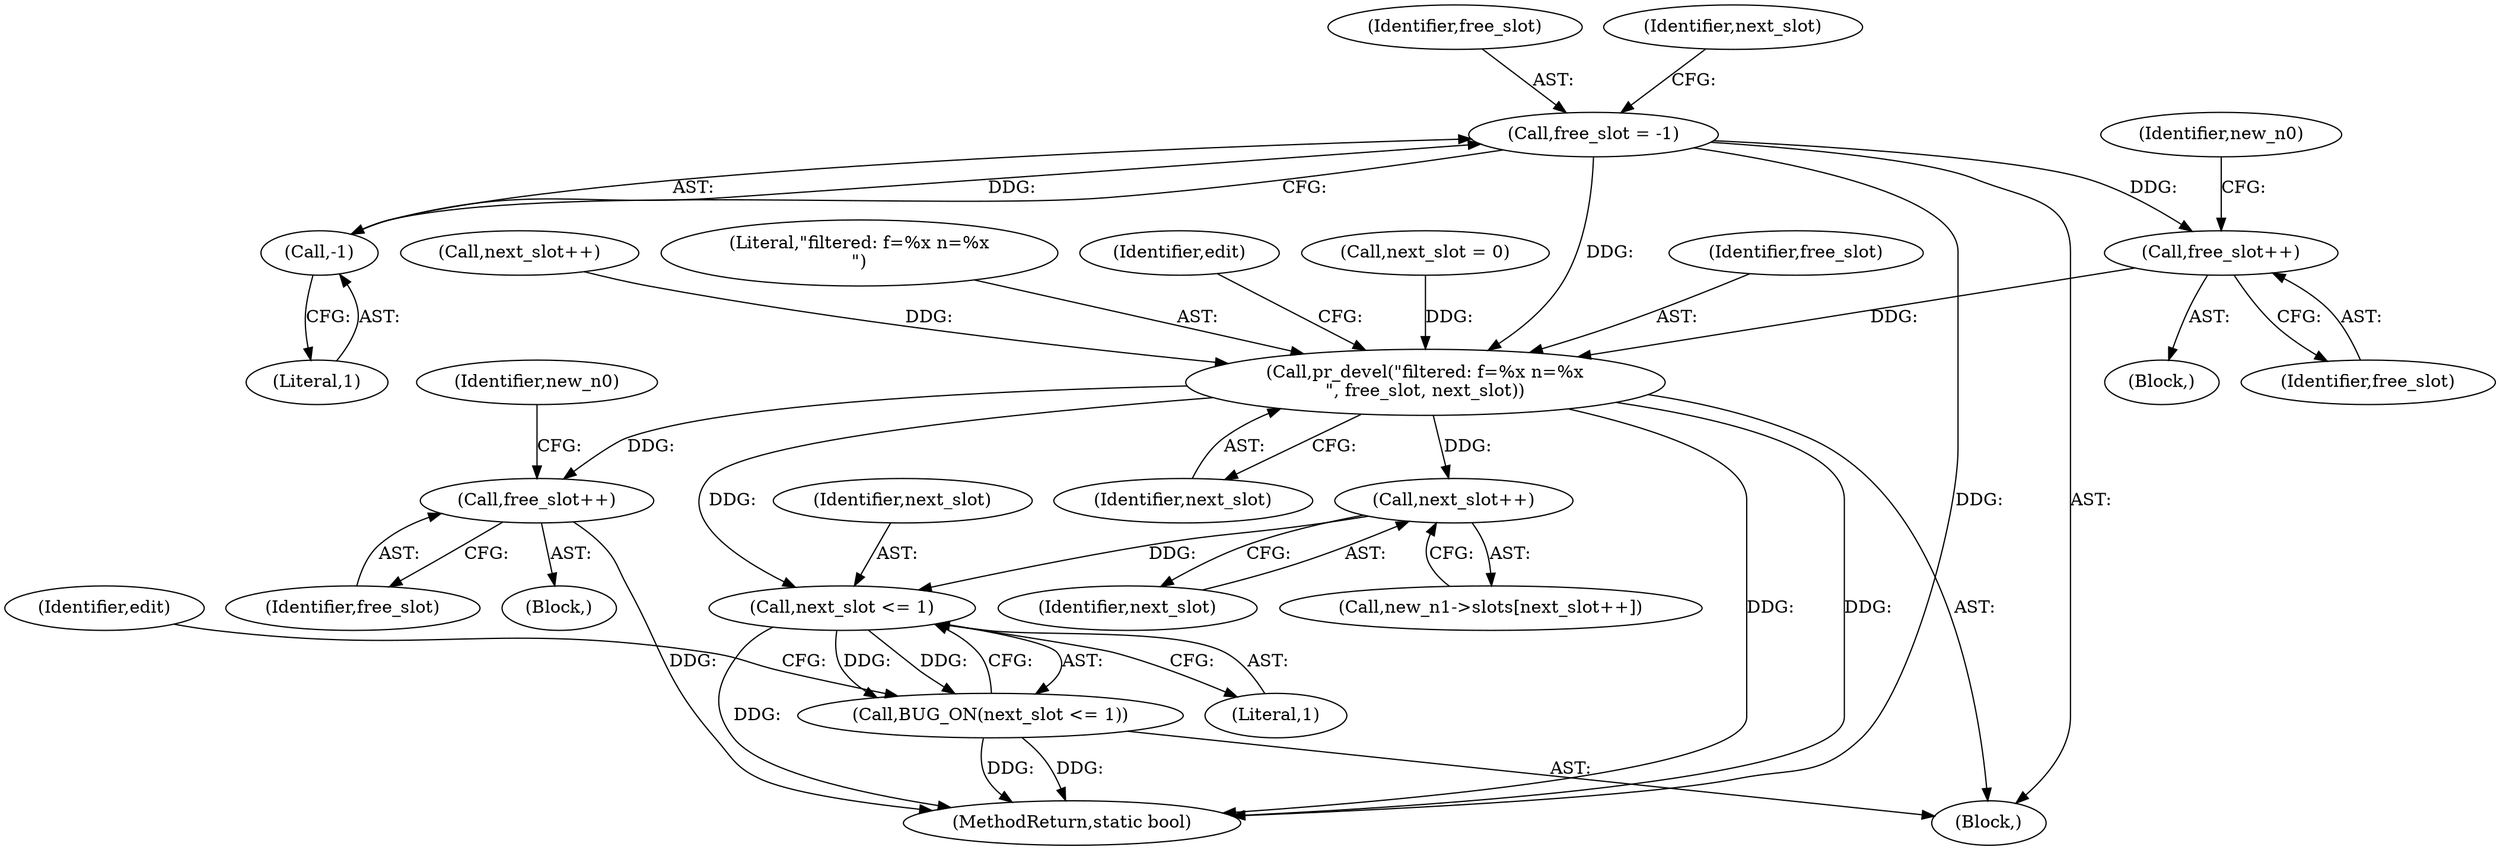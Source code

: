 digraph "0_linux_ea6789980fdaa610d7eb63602c746bf6ec70cd2b@API" {
"1000587" [label="(Call,free_slot = -1)"];
"1000589" [label="(Call,-1)"];
"1000641" [label="(Call,free_slot++)"];
"1000661" [label="(Call,pr_devel(\"filtered: f=%x n=%x\n\", free_slot, next_slot))"];
"1000676" [label="(Call,free_slot++)"];
"1000711" [label="(Call,next_slot++)"];
"1000719" [label="(Call,next_slot <= 1)"];
"1000718" [label="(Call,BUG_ON(next_slot <= 1))"];
"1000590" [label="(Literal,1)"];
"1000588" [label="(Identifier,free_slot)"];
"1000721" [label="(Literal,1)"];
"1000640" [label="(Block,)"];
"1000589" [label="(Call,-1)"];
"1000641" [label="(Call,free_slot++)"];
"1000122" [label="(Block,)"];
"1000592" [label="(Identifier,next_slot)"];
"1000646" [label="(Identifier,new_n0)"];
"1000662" [label="(Literal,\"filtered: f=%x n=%x\n\")"];
"1000712" [label="(Identifier,next_slot)"];
"1000669" [label="(Identifier,edit)"];
"1000587" [label="(Call,free_slot = -1)"];
"1000675" [label="(Block,)"];
"1000663" [label="(Identifier,free_slot)"];
"1000626" [label="(Call,next_slot++)"];
"1000681" [label="(Identifier,new_n0)"];
"1000642" [label="(Identifier,free_slot)"];
"1000677" [label="(Identifier,free_slot)"];
"1000707" [label="(Call,new_n1->slots[next_slot++])"];
"1000711" [label="(Call,next_slot++)"];
"1000720" [label="(Identifier,next_slot)"];
"1001251" [label="(MethodReturn,static bool)"];
"1000661" [label="(Call,pr_devel(\"filtered: f=%x n=%x\n\", free_slot, next_slot))"];
"1000718" [label="(Call,BUG_ON(next_slot <= 1))"];
"1000664" [label="(Identifier,next_slot)"];
"1000719" [label="(Call,next_slot <= 1)"];
"1000724" [label="(Identifier,edit)"];
"1000591" [label="(Call,next_slot = 0)"];
"1000676" [label="(Call,free_slot++)"];
"1000587" -> "1000122"  [label="AST: "];
"1000587" -> "1000589"  [label="CFG: "];
"1000588" -> "1000587"  [label="AST: "];
"1000589" -> "1000587"  [label="AST: "];
"1000592" -> "1000587"  [label="CFG: "];
"1000587" -> "1001251"  [label="DDG: "];
"1000589" -> "1000587"  [label="DDG: "];
"1000587" -> "1000641"  [label="DDG: "];
"1000587" -> "1000661"  [label="DDG: "];
"1000589" -> "1000590"  [label="CFG: "];
"1000590" -> "1000589"  [label="AST: "];
"1000641" -> "1000640"  [label="AST: "];
"1000641" -> "1000642"  [label="CFG: "];
"1000642" -> "1000641"  [label="AST: "];
"1000646" -> "1000641"  [label="CFG: "];
"1000641" -> "1000661"  [label="DDG: "];
"1000661" -> "1000122"  [label="AST: "];
"1000661" -> "1000664"  [label="CFG: "];
"1000662" -> "1000661"  [label="AST: "];
"1000663" -> "1000661"  [label="AST: "];
"1000664" -> "1000661"  [label="AST: "];
"1000669" -> "1000661"  [label="CFG: "];
"1000661" -> "1001251"  [label="DDG: "];
"1000661" -> "1001251"  [label="DDG: "];
"1000626" -> "1000661"  [label="DDG: "];
"1000591" -> "1000661"  [label="DDG: "];
"1000661" -> "1000676"  [label="DDG: "];
"1000661" -> "1000711"  [label="DDG: "];
"1000661" -> "1000719"  [label="DDG: "];
"1000676" -> "1000675"  [label="AST: "];
"1000676" -> "1000677"  [label="CFG: "];
"1000677" -> "1000676"  [label="AST: "];
"1000681" -> "1000676"  [label="CFG: "];
"1000676" -> "1001251"  [label="DDG: "];
"1000711" -> "1000707"  [label="AST: "];
"1000711" -> "1000712"  [label="CFG: "];
"1000712" -> "1000711"  [label="AST: "];
"1000707" -> "1000711"  [label="CFG: "];
"1000711" -> "1000719"  [label="DDG: "];
"1000719" -> "1000718"  [label="AST: "];
"1000719" -> "1000721"  [label="CFG: "];
"1000720" -> "1000719"  [label="AST: "];
"1000721" -> "1000719"  [label="AST: "];
"1000718" -> "1000719"  [label="CFG: "];
"1000719" -> "1001251"  [label="DDG: "];
"1000719" -> "1000718"  [label="DDG: "];
"1000719" -> "1000718"  [label="DDG: "];
"1000718" -> "1000122"  [label="AST: "];
"1000724" -> "1000718"  [label="CFG: "];
"1000718" -> "1001251"  [label="DDG: "];
"1000718" -> "1001251"  [label="DDG: "];
}
